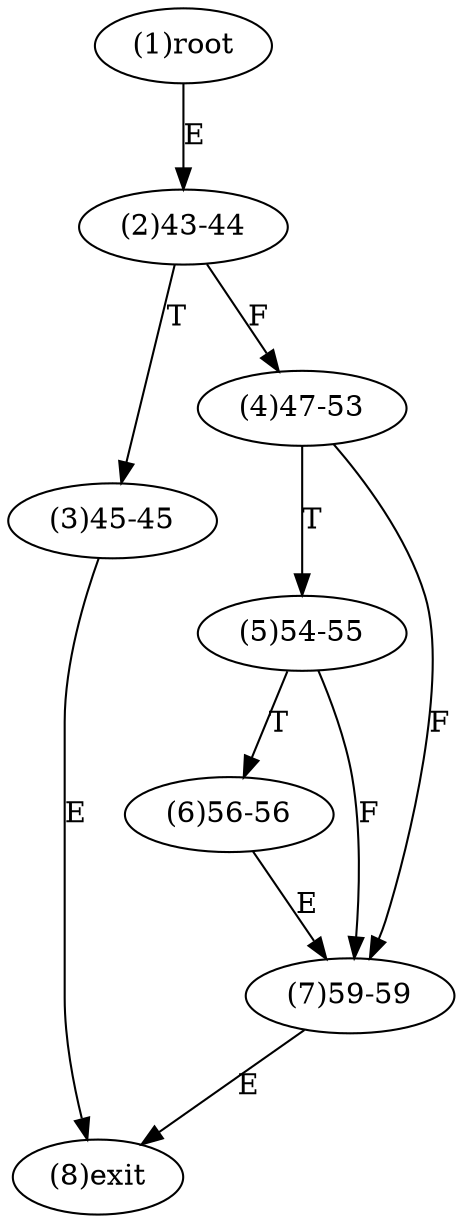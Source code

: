 digraph "" { 
1[ label="(1)root"];
2[ label="(2)43-44"];
3[ label="(3)45-45"];
4[ label="(4)47-53"];
5[ label="(5)54-55"];
6[ label="(6)56-56"];
7[ label="(7)59-59"];
8[ label="(8)exit"];
1->2[ label="E"];
2->4[ label="F"];
2->3[ label="T"];
3->8[ label="E"];
4->7[ label="F"];
4->5[ label="T"];
5->7[ label="F"];
5->6[ label="T"];
6->7[ label="E"];
7->8[ label="E"];
}